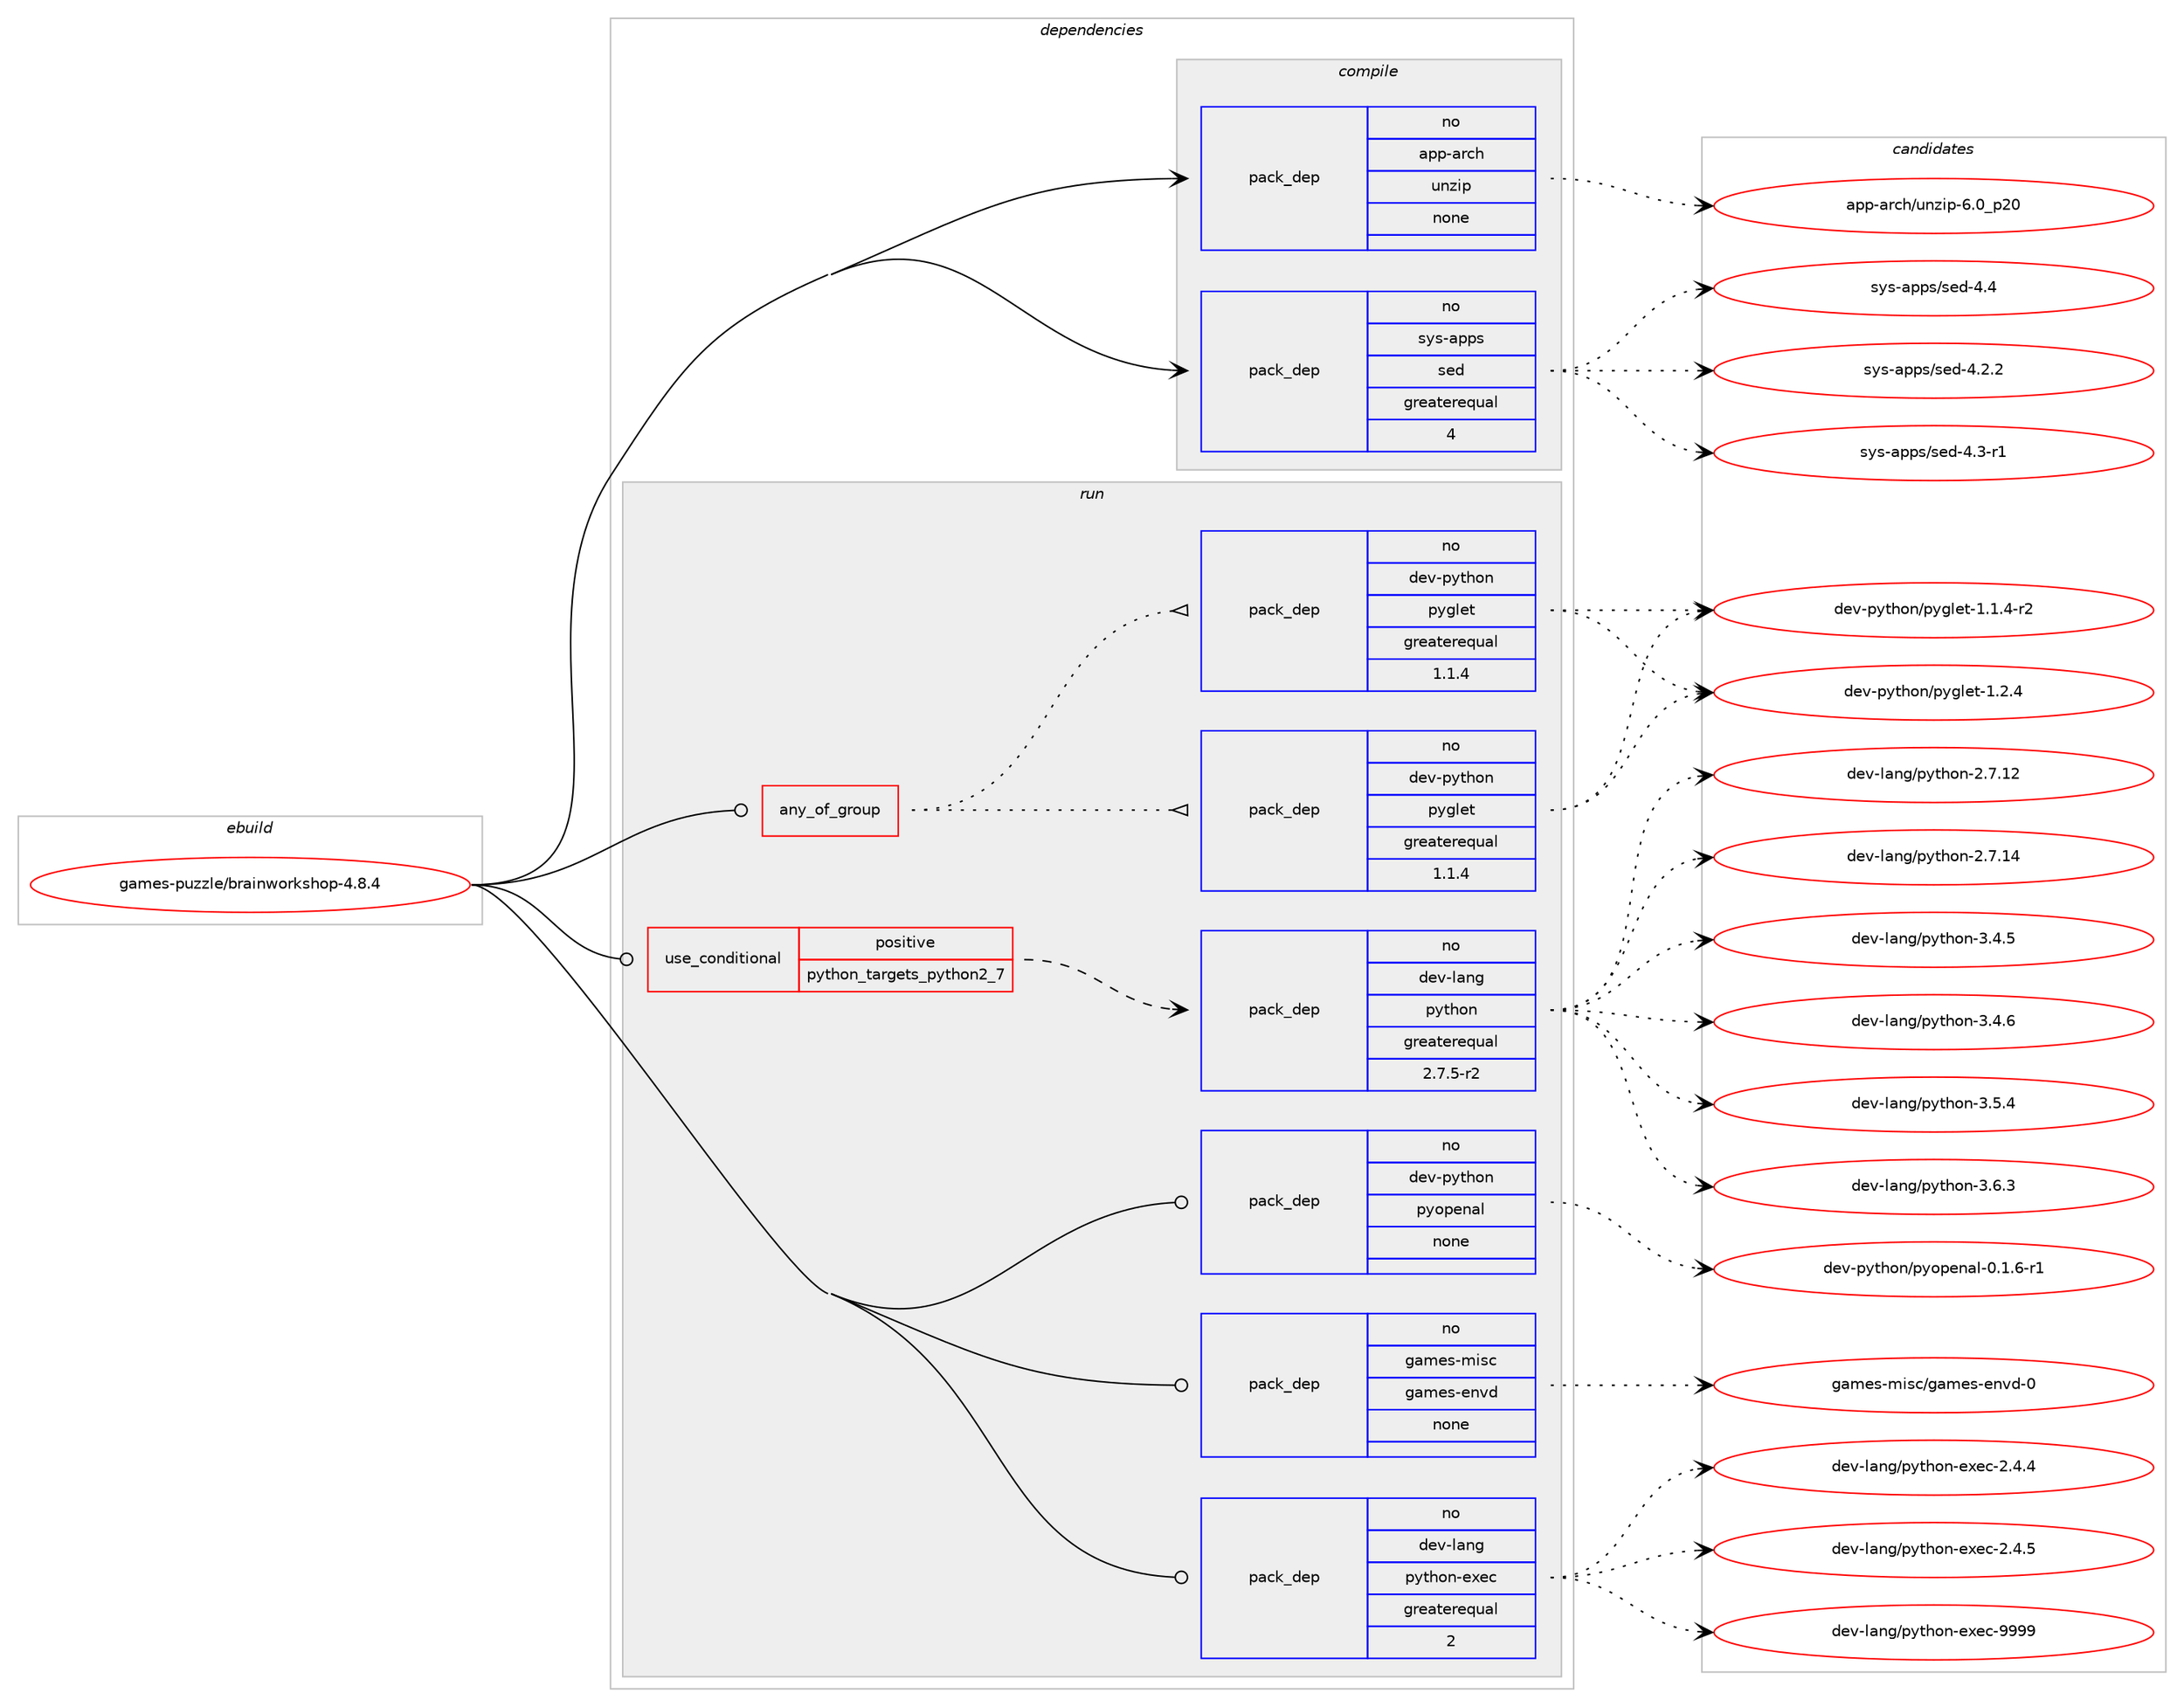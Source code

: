 digraph prolog {

# *************
# Graph options
# *************

newrank=true;
concentrate=true;
compound=true;
graph [rankdir=LR,fontname=Helvetica,fontsize=10,ranksep=1.5];#, ranksep=2.5, nodesep=0.2];
edge  [arrowhead=vee];
node  [fontname=Helvetica,fontsize=10];

# **********
# The ebuild
# **********

subgraph cluster_leftcol {
color=gray;
rank=same;
label=<<i>ebuild</i>>;
id [label="games-puzzle/brainworkshop-4.8.4", color=red, width=4, href="../games-puzzle/brainworkshop-4.8.4.svg"];
}

# ****************
# The dependencies
# ****************

subgraph cluster_midcol {
color=gray;
label=<<i>dependencies</i>>;
subgraph cluster_compile {
fillcolor="#eeeeee";
style=filled;
label=<<i>compile</i>>;
subgraph pack215475 {
dependency300972 [label=<<TABLE BORDER="0" CELLBORDER="1" CELLSPACING="0" CELLPADDING="4" WIDTH="220"><TR><TD ROWSPAN="6" CELLPADDING="30">pack_dep</TD></TR><TR><TD WIDTH="110">no</TD></TR><TR><TD>app-arch</TD></TR><TR><TD>unzip</TD></TR><TR><TD>none</TD></TR><TR><TD></TD></TR></TABLE>>, shape=none, color=blue];
}
id:e -> dependency300972:w [weight=20,style="solid",arrowhead="vee"];
subgraph pack215476 {
dependency300973 [label=<<TABLE BORDER="0" CELLBORDER="1" CELLSPACING="0" CELLPADDING="4" WIDTH="220"><TR><TD ROWSPAN="6" CELLPADDING="30">pack_dep</TD></TR><TR><TD WIDTH="110">no</TD></TR><TR><TD>sys-apps</TD></TR><TR><TD>sed</TD></TR><TR><TD>greaterequal</TD></TR><TR><TD>4</TD></TR></TABLE>>, shape=none, color=blue];
}
id:e -> dependency300973:w [weight=20,style="solid",arrowhead="vee"];
}
subgraph cluster_compileandrun {
fillcolor="#eeeeee";
style=filled;
label=<<i>compile and run</i>>;
}
subgraph cluster_run {
fillcolor="#eeeeee";
style=filled;
label=<<i>run</i>>;
subgraph any4640 {
dependency300974 [label=<<TABLE BORDER="0" CELLBORDER="1" CELLSPACING="0" CELLPADDING="4"><TR><TD CELLPADDING="10">any_of_group</TD></TR></TABLE>>, shape=none, color=red];subgraph pack215477 {
dependency300975 [label=<<TABLE BORDER="0" CELLBORDER="1" CELLSPACING="0" CELLPADDING="4" WIDTH="220"><TR><TD ROWSPAN="6" CELLPADDING="30">pack_dep</TD></TR><TR><TD WIDTH="110">no</TD></TR><TR><TD>dev-python</TD></TR><TR><TD>pyglet</TD></TR><TR><TD>greaterequal</TD></TR><TR><TD>1.1.4</TD></TR></TABLE>>, shape=none, color=blue];
}
dependency300974:e -> dependency300975:w [weight=20,style="dotted",arrowhead="oinv"];
subgraph pack215478 {
dependency300976 [label=<<TABLE BORDER="0" CELLBORDER="1" CELLSPACING="0" CELLPADDING="4" WIDTH="220"><TR><TD ROWSPAN="6" CELLPADDING="30">pack_dep</TD></TR><TR><TD WIDTH="110">no</TD></TR><TR><TD>dev-python</TD></TR><TR><TD>pyglet</TD></TR><TR><TD>greaterequal</TD></TR><TR><TD>1.1.4</TD></TR></TABLE>>, shape=none, color=blue];
}
dependency300974:e -> dependency300976:w [weight=20,style="dotted",arrowhead="oinv"];
}
id:e -> dependency300974:w [weight=20,style="solid",arrowhead="odot"];
subgraph cond80803 {
dependency300977 [label=<<TABLE BORDER="0" CELLBORDER="1" CELLSPACING="0" CELLPADDING="4"><TR><TD ROWSPAN="3" CELLPADDING="10">use_conditional</TD></TR><TR><TD>positive</TD></TR><TR><TD>python_targets_python2_7</TD></TR></TABLE>>, shape=none, color=red];
subgraph pack215479 {
dependency300978 [label=<<TABLE BORDER="0" CELLBORDER="1" CELLSPACING="0" CELLPADDING="4" WIDTH="220"><TR><TD ROWSPAN="6" CELLPADDING="30">pack_dep</TD></TR><TR><TD WIDTH="110">no</TD></TR><TR><TD>dev-lang</TD></TR><TR><TD>python</TD></TR><TR><TD>greaterequal</TD></TR><TR><TD>2.7.5-r2</TD></TR></TABLE>>, shape=none, color=blue];
}
dependency300977:e -> dependency300978:w [weight=20,style="dashed",arrowhead="vee"];
}
id:e -> dependency300977:w [weight=20,style="solid",arrowhead="odot"];
subgraph pack215480 {
dependency300979 [label=<<TABLE BORDER="0" CELLBORDER="1" CELLSPACING="0" CELLPADDING="4" WIDTH="220"><TR><TD ROWSPAN="6" CELLPADDING="30">pack_dep</TD></TR><TR><TD WIDTH="110">no</TD></TR><TR><TD>dev-lang</TD></TR><TR><TD>python-exec</TD></TR><TR><TD>greaterequal</TD></TR><TR><TD>2</TD></TR></TABLE>>, shape=none, color=blue];
}
id:e -> dependency300979:w [weight=20,style="solid",arrowhead="odot"];
subgraph pack215481 {
dependency300980 [label=<<TABLE BORDER="0" CELLBORDER="1" CELLSPACING="0" CELLPADDING="4" WIDTH="220"><TR><TD ROWSPAN="6" CELLPADDING="30">pack_dep</TD></TR><TR><TD WIDTH="110">no</TD></TR><TR><TD>dev-python</TD></TR><TR><TD>pyopenal</TD></TR><TR><TD>none</TD></TR><TR><TD></TD></TR></TABLE>>, shape=none, color=blue];
}
id:e -> dependency300980:w [weight=20,style="solid",arrowhead="odot"];
subgraph pack215482 {
dependency300981 [label=<<TABLE BORDER="0" CELLBORDER="1" CELLSPACING="0" CELLPADDING="4" WIDTH="220"><TR><TD ROWSPAN="6" CELLPADDING="30">pack_dep</TD></TR><TR><TD WIDTH="110">no</TD></TR><TR><TD>games-misc</TD></TR><TR><TD>games-envd</TD></TR><TR><TD>none</TD></TR><TR><TD></TD></TR></TABLE>>, shape=none, color=blue];
}
id:e -> dependency300981:w [weight=20,style="solid",arrowhead="odot"];
}
}

# **************
# The candidates
# **************

subgraph cluster_choices {
rank=same;
color=gray;
label=<<i>candidates</i>>;

subgraph choice215475 {
color=black;
nodesep=1;
choice971121124597114991044711711012210511245544648951125048 [label="app-arch/unzip-6.0_p20", color=red, width=4,href="../app-arch/unzip-6.0_p20.svg"];
dependency300972:e -> choice971121124597114991044711711012210511245544648951125048:w [style=dotted,weight="100"];
}
subgraph choice215476 {
color=black;
nodesep=1;
choice115121115459711211211547115101100455246504650 [label="sys-apps/sed-4.2.2", color=red, width=4,href="../sys-apps/sed-4.2.2.svg"];
choice115121115459711211211547115101100455246514511449 [label="sys-apps/sed-4.3-r1", color=red, width=4,href="../sys-apps/sed-4.3-r1.svg"];
choice11512111545971121121154711510110045524652 [label="sys-apps/sed-4.4", color=red, width=4,href="../sys-apps/sed-4.4.svg"];
dependency300973:e -> choice115121115459711211211547115101100455246504650:w [style=dotted,weight="100"];
dependency300973:e -> choice115121115459711211211547115101100455246514511449:w [style=dotted,weight="100"];
dependency300973:e -> choice11512111545971121121154711510110045524652:w [style=dotted,weight="100"];
}
subgraph choice215477 {
color=black;
nodesep=1;
choice10010111845112121116104111110471121211031081011164549464946524511450 [label="dev-python/pyglet-1.1.4-r2", color=red, width=4,href="../dev-python/pyglet-1.1.4-r2.svg"];
choice1001011184511212111610411111047112121103108101116454946504652 [label="dev-python/pyglet-1.2.4", color=red, width=4,href="../dev-python/pyglet-1.2.4.svg"];
dependency300975:e -> choice10010111845112121116104111110471121211031081011164549464946524511450:w [style=dotted,weight="100"];
dependency300975:e -> choice1001011184511212111610411111047112121103108101116454946504652:w [style=dotted,weight="100"];
}
subgraph choice215478 {
color=black;
nodesep=1;
choice10010111845112121116104111110471121211031081011164549464946524511450 [label="dev-python/pyglet-1.1.4-r2", color=red, width=4,href="../dev-python/pyglet-1.1.4-r2.svg"];
choice1001011184511212111610411111047112121103108101116454946504652 [label="dev-python/pyglet-1.2.4", color=red, width=4,href="../dev-python/pyglet-1.2.4.svg"];
dependency300976:e -> choice10010111845112121116104111110471121211031081011164549464946524511450:w [style=dotted,weight="100"];
dependency300976:e -> choice1001011184511212111610411111047112121103108101116454946504652:w [style=dotted,weight="100"];
}
subgraph choice215479 {
color=black;
nodesep=1;
choice10010111845108971101034711212111610411111045504655464950 [label="dev-lang/python-2.7.12", color=red, width=4,href="../dev-lang/python-2.7.12.svg"];
choice10010111845108971101034711212111610411111045504655464952 [label="dev-lang/python-2.7.14", color=red, width=4,href="../dev-lang/python-2.7.14.svg"];
choice100101118451089711010347112121116104111110455146524653 [label="dev-lang/python-3.4.5", color=red, width=4,href="../dev-lang/python-3.4.5.svg"];
choice100101118451089711010347112121116104111110455146524654 [label="dev-lang/python-3.4.6", color=red, width=4,href="../dev-lang/python-3.4.6.svg"];
choice100101118451089711010347112121116104111110455146534652 [label="dev-lang/python-3.5.4", color=red, width=4,href="../dev-lang/python-3.5.4.svg"];
choice100101118451089711010347112121116104111110455146544651 [label="dev-lang/python-3.6.3", color=red, width=4,href="../dev-lang/python-3.6.3.svg"];
dependency300978:e -> choice10010111845108971101034711212111610411111045504655464950:w [style=dotted,weight="100"];
dependency300978:e -> choice10010111845108971101034711212111610411111045504655464952:w [style=dotted,weight="100"];
dependency300978:e -> choice100101118451089711010347112121116104111110455146524653:w [style=dotted,weight="100"];
dependency300978:e -> choice100101118451089711010347112121116104111110455146524654:w [style=dotted,weight="100"];
dependency300978:e -> choice100101118451089711010347112121116104111110455146534652:w [style=dotted,weight="100"];
dependency300978:e -> choice100101118451089711010347112121116104111110455146544651:w [style=dotted,weight="100"];
}
subgraph choice215480 {
color=black;
nodesep=1;
choice1001011184510897110103471121211161041111104510112010199455046524652 [label="dev-lang/python-exec-2.4.4", color=red, width=4,href="../dev-lang/python-exec-2.4.4.svg"];
choice1001011184510897110103471121211161041111104510112010199455046524653 [label="dev-lang/python-exec-2.4.5", color=red, width=4,href="../dev-lang/python-exec-2.4.5.svg"];
choice10010111845108971101034711212111610411111045101120101994557575757 [label="dev-lang/python-exec-9999", color=red, width=4,href="../dev-lang/python-exec-9999.svg"];
dependency300979:e -> choice1001011184510897110103471121211161041111104510112010199455046524652:w [style=dotted,weight="100"];
dependency300979:e -> choice1001011184510897110103471121211161041111104510112010199455046524653:w [style=dotted,weight="100"];
dependency300979:e -> choice10010111845108971101034711212111610411111045101120101994557575757:w [style=dotted,weight="100"];
}
subgraph choice215481 {
color=black;
nodesep=1;
choice1001011184511212111610411111047112121111112101110971084548464946544511449 [label="dev-python/pyopenal-0.1.6-r1", color=red, width=4,href="../dev-python/pyopenal-0.1.6-r1.svg"];
dependency300980:e -> choice1001011184511212111610411111047112121111112101110971084548464946544511449:w [style=dotted,weight="100"];
}
subgraph choice215482 {
color=black;
nodesep=1;
choice1039710910111545109105115994710397109101115451011101181004548 [label="games-misc/games-envd-0", color=red, width=4,href="../games-misc/games-envd-0.svg"];
dependency300981:e -> choice1039710910111545109105115994710397109101115451011101181004548:w [style=dotted,weight="100"];
}
}

}
